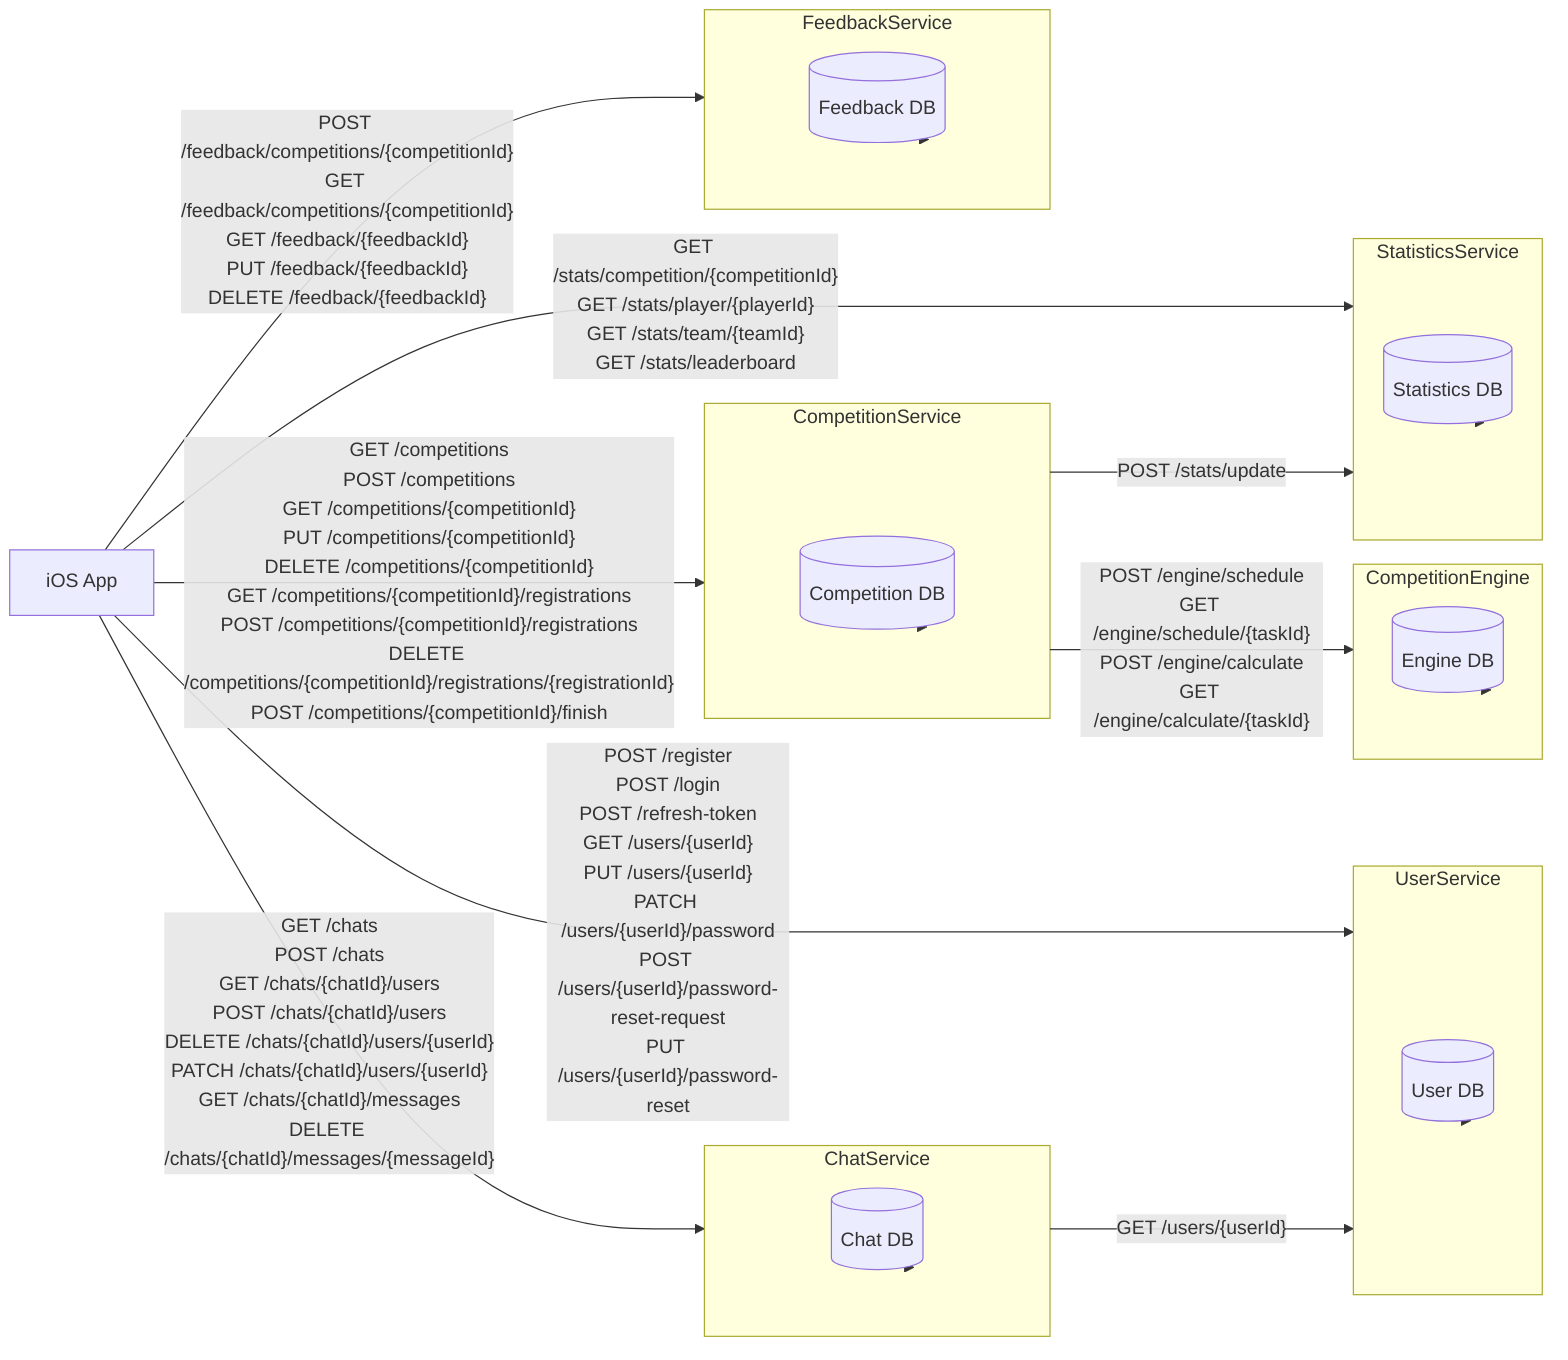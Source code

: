flowchart LR
 subgraph UserService["UserService"]
        UserDB[("User DB")]
  end
 subgraph ChatService["ChatService"]
        ChatDB[("Chat DB")]
  end
 subgraph CompetitionService["CompetitionService"]
        CompetitionDB[("Competition DB")]
  end
 subgraph CompetitionEngine["CompetitionEngine"]
        EngineDB[("Engine DB")]
  end
 subgraph StatisticsService["StatisticsService"]
        StatisticsDB[("Statistics DB")]
  end
 subgraph FeedbackService["FeedbackService"]
        FeedbackDB[("Feedback DB")]
  end
    IOS["iOS App"] -- "POST /register
POST /login
POST /refresh-token
GET /users/{userId}
PUT /users/{userId}
PATCH /users/{userId}/password
POST /users/{userId}/password-reset-request
PUT /users/{userId}/password-reset" --> UserService
    IOS -- GET /competitions
POST /competitions
GET /competitions/{competitionId}
PUT /competitions/{competitionId}
DELETE /competitions/{competitionId}
GET /competitions/{competitionId}/registrations
POST /competitions/{competitionId}/registrations
DELETE /competitions/{competitionId}/registrations/{registrationId}
POST /competitions/{competitionId}/finish --> CompetitionService
    IOS -- GET /chats
POST /chats
GET /chats/{chatId}/users
POST /chats/{chatId}/users
DELETE /chats/{chatId}/users/{userId}
PATCH /chats/{chatId}/users/{userId}
GET /chats/{chatId}/messages
DELETE /chats/{chatId}/messages/{messageId} --> ChatService
    IOS -- GET /stats/competition/{competitionId}
GET /stats/player/{playerId}
GET /stats/team/{teamId}
GET /stats/leaderboard --> StatisticsService
    IOS -- POST /feedback/competitions/{competitionId}
GET /feedback/competitions/{competitionId}
GET /feedback/{feedbackId}
PUT /feedback/{feedbackId}
DELETE /feedback/{feedbackId} --> FeedbackService
    UserService --> UserDB
    ChatService --> ChatDB
    CompetitionService --> CompetitionDB
    CompetitionEngine --> EngineDB
    StatisticsService --> StatisticsDB
    FeedbackService --> FeedbackDB
    CompetitionService -- POST /engine/schedule
GET /engine/schedule/{taskId}
POST /engine/calculate
GET /engine/calculate/{taskId} --> CompetitionEngine
    CompetitionService -- POST /stats/update --> StatisticsService
    ChatService -- GET /users/{userId} --> UserService
